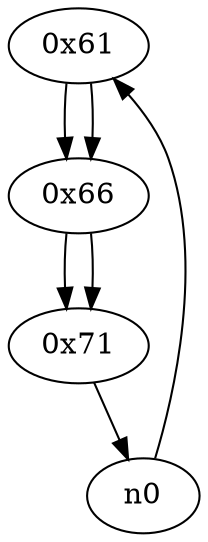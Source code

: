 digraph G{
/* nodes */
  n1 [label="0x61"]
  n2 [label="0x66"]
  n3 [label="0x71"]
/* edges */
n1 -> n2;
n0 -> n1;
n2 -> n3;
n1 -> n2;
n3 -> n0;
n2 -> n3;
}
